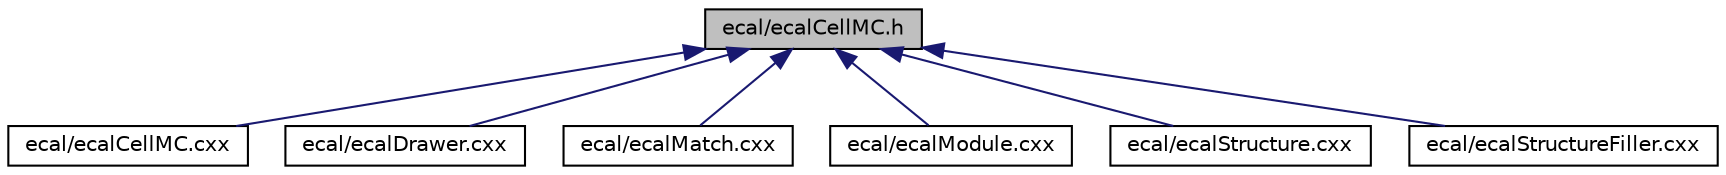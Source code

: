 digraph "ecal/ecalCellMC.h"
{
 // LATEX_PDF_SIZE
  edge [fontname="Helvetica",fontsize="10",labelfontname="Helvetica",labelfontsize="10"];
  node [fontname="Helvetica",fontsize="10",shape=record];
  Node1 [label="ecal/ecalCellMC.h",height=0.2,width=0.4,color="black", fillcolor="grey75", style="filled", fontcolor="black",tooltip=" "];
  Node1 -> Node2 [dir="back",color="midnightblue",fontsize="10",style="solid",fontname="Helvetica"];
  Node2 [label="ecal/ecalCellMC.cxx",height=0.2,width=0.4,color="black", fillcolor="white", style="filled",URL="$ecalCellMC_8cxx.html",tooltip=" "];
  Node1 -> Node3 [dir="back",color="midnightblue",fontsize="10",style="solid",fontname="Helvetica"];
  Node3 [label="ecal/ecalDrawer.cxx",height=0.2,width=0.4,color="black", fillcolor="white", style="filled",URL="$ecalDrawer_8cxx.html",tooltip=" "];
  Node1 -> Node4 [dir="back",color="midnightblue",fontsize="10",style="solid",fontname="Helvetica"];
  Node4 [label="ecal/ecalMatch.cxx",height=0.2,width=0.4,color="black", fillcolor="white", style="filled",URL="$ecalMatch_8cxx.html",tooltip=" "];
  Node1 -> Node5 [dir="back",color="midnightblue",fontsize="10",style="solid",fontname="Helvetica"];
  Node5 [label="ecal/ecalModule.cxx",height=0.2,width=0.4,color="black", fillcolor="white", style="filled",URL="$ecalModule_8cxx.html",tooltip=" "];
  Node1 -> Node6 [dir="back",color="midnightblue",fontsize="10",style="solid",fontname="Helvetica"];
  Node6 [label="ecal/ecalStructure.cxx",height=0.2,width=0.4,color="black", fillcolor="white", style="filled",URL="$ecalStructure_8cxx.html",tooltip=" "];
  Node1 -> Node7 [dir="back",color="midnightblue",fontsize="10",style="solid",fontname="Helvetica"];
  Node7 [label="ecal/ecalStructureFiller.cxx",height=0.2,width=0.4,color="black", fillcolor="white", style="filled",URL="$ecalStructureFiller_8cxx.html",tooltip=" "];
}

